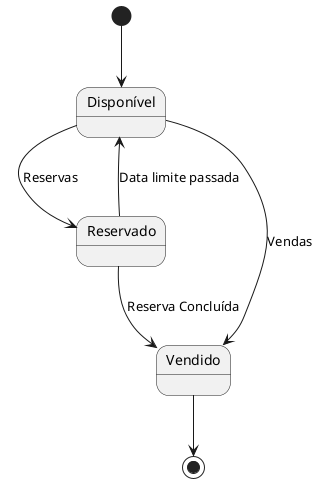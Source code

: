 @startuml casa da musica
[*] --> Disponível
Disponível --> Reservado : Reservas
Disponível --> Vendido : Vendas
Reservado --> Vendido : Reserva Concluída
Reservado --> Disponível : Data limite passada
Vendido --> [*]
@enduml